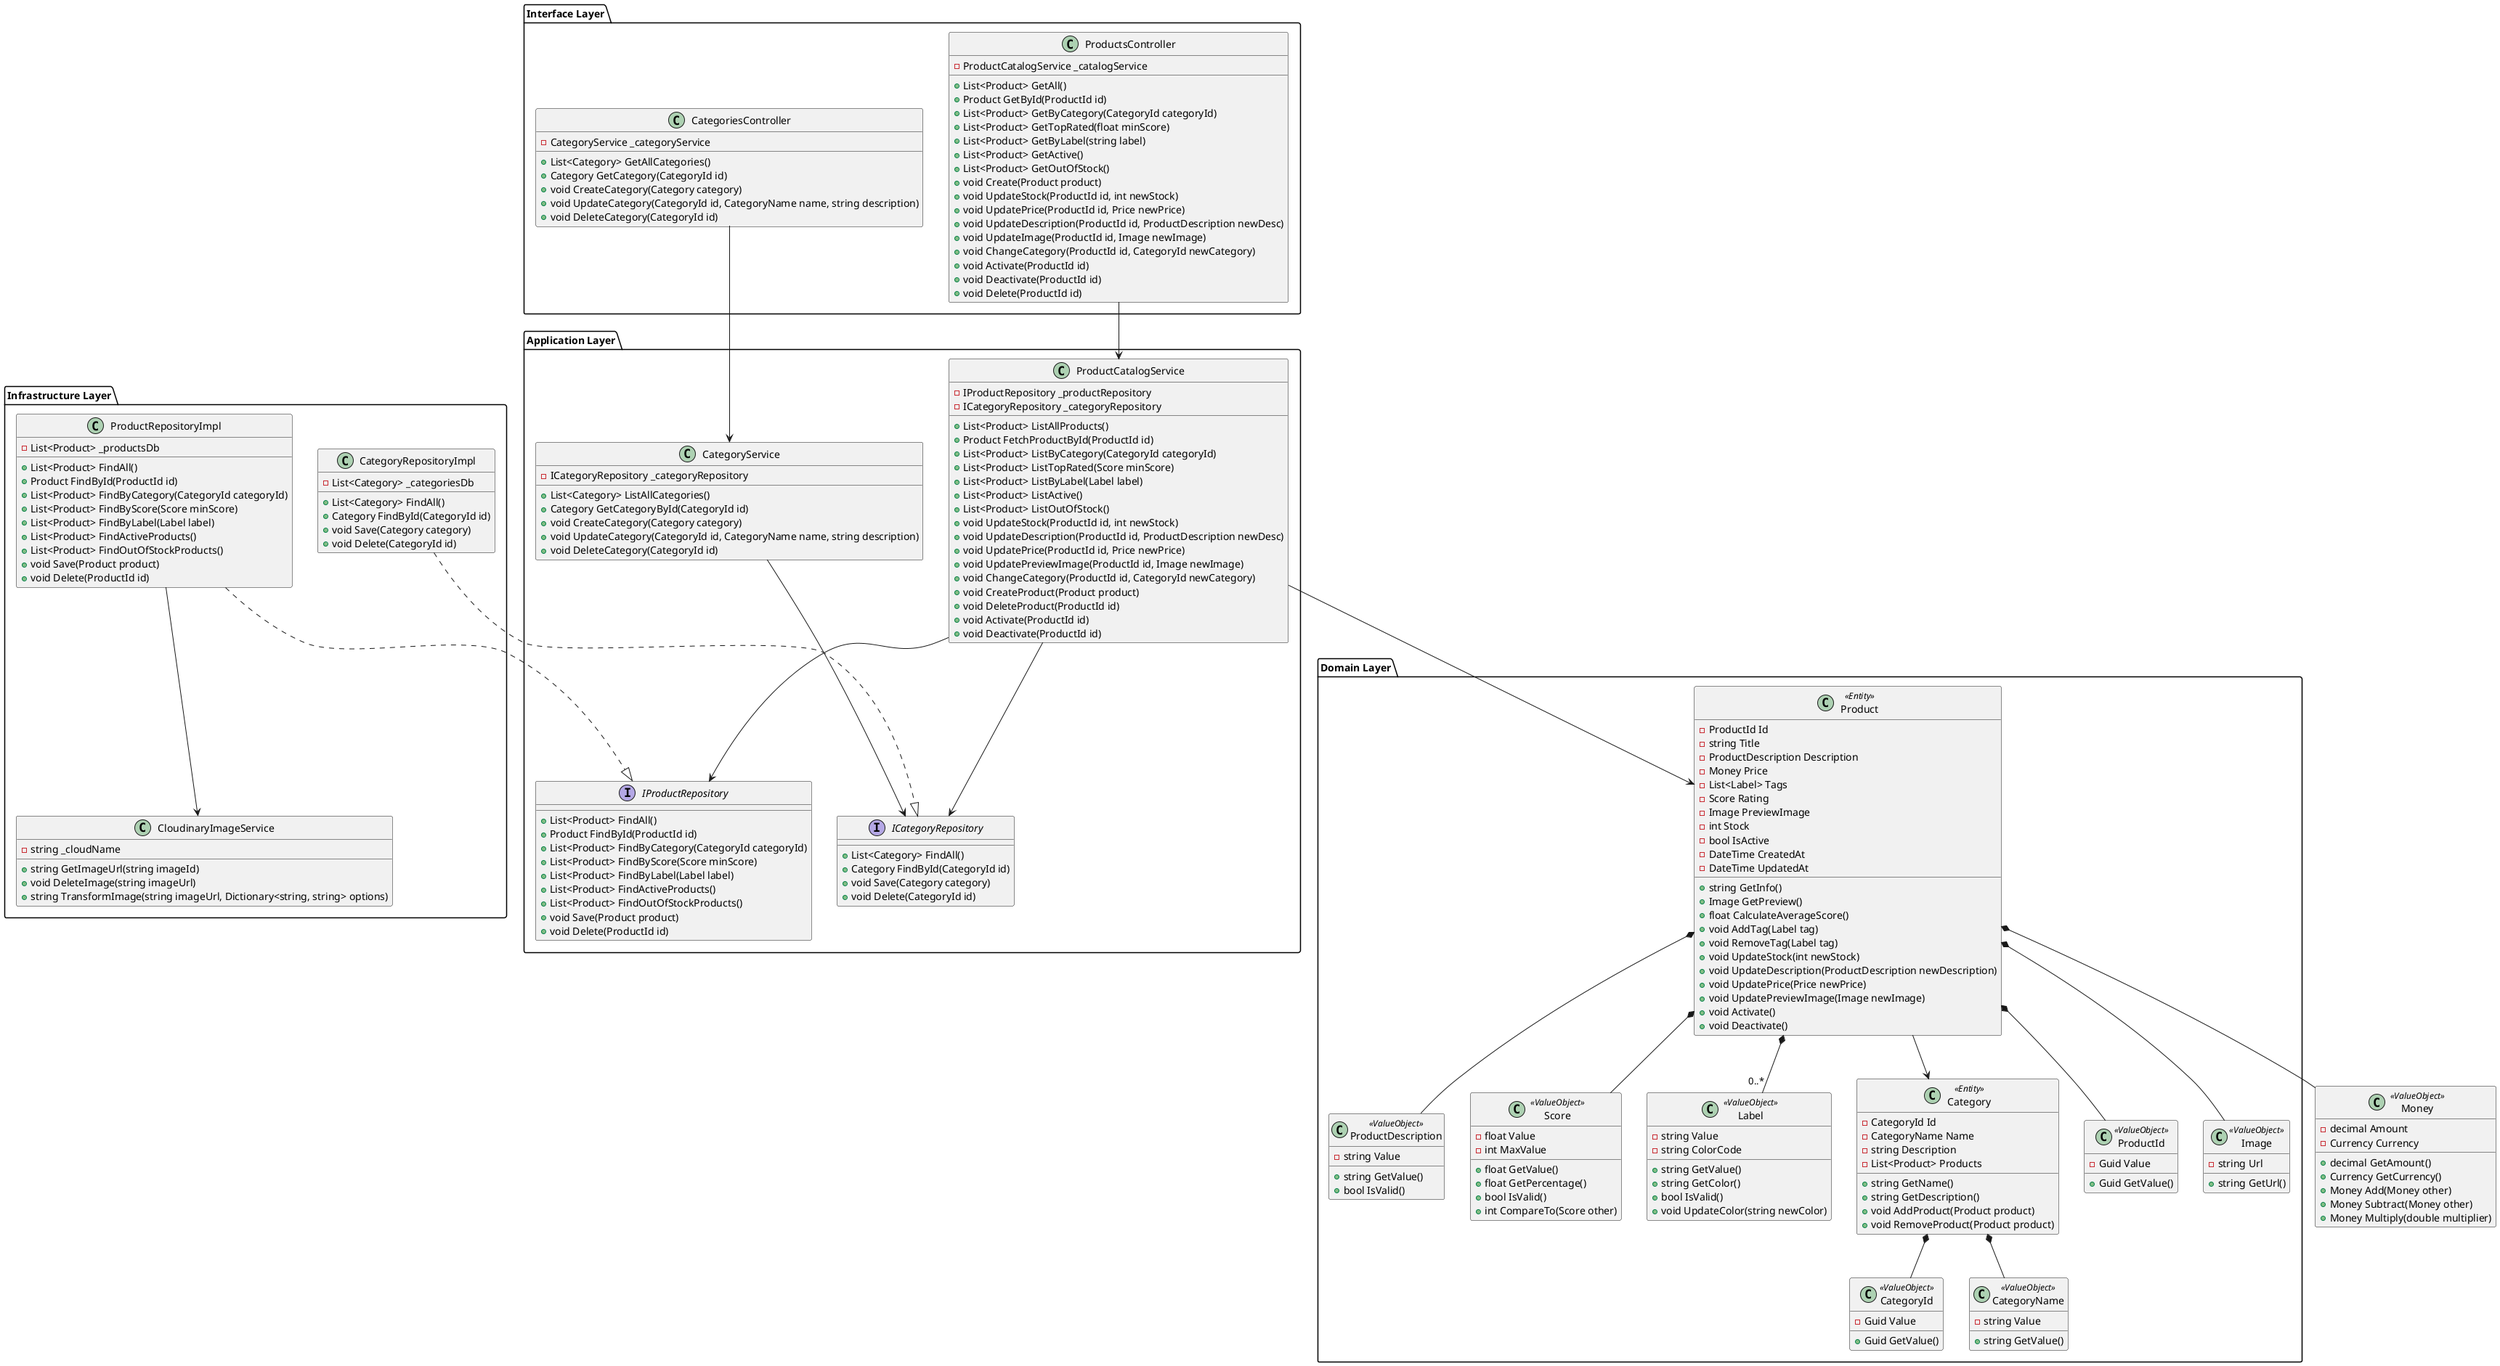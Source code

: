 @startuml
' =============================
' DOMAIN LAYER
' =============================

class Money <<ValueObject>> {
  - decimal Amount
  - Currency Currency
  + decimal GetAmount()
  + Currency GetCurrency()
  + Money Add(Money other)
  + Money Subtract(Money other)
  + Money Multiply(double multiplier)
}


package "Domain Layer" {

  class ProductId <<ValueObject>> {
    - Guid Value
    + Guid GetValue()
  }

  class CategoryId <<ValueObject>> {
    - Guid Value
    + Guid GetValue()
  }

  class CategoryName <<ValueObject>> {
    - string Value
    + string GetValue()
  }

  class Image <<ValueObject>> {
    - string Url
    + string GetUrl()
  }

  class ProductDescription <<ValueObject>> {
    - string Value
    + string GetValue()
    + bool IsValid()
  }

  class Score <<ValueObject>> {
    - float Value
    - int MaxValue
    + float GetValue()
    + float GetPercentage()
    + bool IsValid()
    + int CompareTo(Score other)
  }

  class Label <<ValueObject>> {
    - string Value
    - string ColorCode
    + string GetValue()
    + string GetColor()
    + bool IsValid()
    + void UpdateColor(string newColor)
  }

  class Product <<Entity>> {
    - ProductId Id
    - string Title
    - ProductDescription Description
    - Money Price
    - List<Label> Tags
    - Score Rating
    - Image PreviewImage
    - int Stock
    - bool IsActive
    - DateTime CreatedAt
    - DateTime UpdatedAt
    + string GetInfo()
    + Image GetPreview()
    + float CalculateAverageScore()
    + void AddTag(Label tag)
    + void RemoveTag(Label tag)
    + void UpdateStock(int newStock)
    + void UpdateDescription(ProductDescription newDescription)
    + void UpdatePrice(Price newPrice)
    + void UpdatePreviewImage(Image newImage)
    + void Activate()
    + void Deactivate()
  }

  class Category <<Entity>> {
    - CategoryId Id
    - CategoryName Name
    - string Description
    - List<Product> Products
    + string GetName()
    + string GetDescription()
    + void AddProduct(Product product)
    + void RemoveProduct(Product product)
  }

  Product *-- ProductId
  Product *-- ProductDescription
  Product *-- Money
  Product *-- Score
  Product *-- "0..*" Label
  Product *-- Image
  Product --> Category

  Category *-- CategoryId
  Category *-- CategoryName
}

' =============================
' APPLICATION LAYER
' =============================
package "Application Layer" {

  interface IProductRepository {
    + List<Product> FindAll()
    + Product FindById(ProductId id)
    + List<Product> FindByCategory(CategoryId categoryId)
    + List<Product> FindByScore(Score minScore)
    + List<Product> FindByLabel(Label label)
    + List<Product> FindActiveProducts()
    + List<Product> FindOutOfStockProducts()
    + void Save(Product product)
    + void Delete(ProductId id)
  }

  interface ICategoryRepository {
    + List<Category> FindAll()
    + Category FindById(CategoryId id)
    + void Save(Category category)
    + void Delete(CategoryId id)
  }

  class ProductCatalogService {
    - IProductRepository _productRepository
    - ICategoryRepository _categoryRepository
    + List<Product> ListAllProducts()
    + Product FetchProductById(ProductId id)
    + List<Product> ListByCategory(CategoryId categoryId)
    + List<Product> ListTopRated(Score minScore)
    + List<Product> ListByLabel(Label label)
    + List<Product> ListActive()
    + List<Product> ListOutOfStock()
    + void UpdateStock(ProductId id, int newStock)
    + void UpdateDescription(ProductId id, ProductDescription newDesc)
    + void UpdatePrice(ProductId id, Price newPrice)
    + void UpdatePreviewImage(ProductId id, Image newImage)
    + void ChangeCategory(ProductId id, CategoryId newCategory)
    + void CreateProduct(Product product)
    + void DeleteProduct(ProductId id)
    + void Activate(ProductId id)
    + void Deactivate(ProductId id)
  }

  class CategoryService {
    - ICategoryRepository _categoryRepository
    + List<Category> ListAllCategories()
    + Category GetCategoryById(CategoryId id)
    + void CreateCategory(Category category)
    + void UpdateCategory(CategoryId id, CategoryName name, string description)
    + void DeleteCategory(CategoryId id)
  }

  ProductCatalogService --> Product
  ProductCatalogService --> IProductRepository
  ProductCatalogService --> ICategoryRepository
  CategoryService --> ICategoryRepository
}

' =============================
' INFRASTRUCTURE LAYER
' =============================
package "Infrastructure Layer" {

  class ProductRepositoryImpl {
    - List<Product> _productsDb
    + List<Product> FindAll()
    + Product FindById(ProductId id)
    + List<Product> FindByCategory(CategoryId categoryId)
    + List<Product> FindByScore(Score minScore)
    + List<Product> FindByLabel(Label label)
    + List<Product> FindActiveProducts()
    + List<Product> FindOutOfStockProducts()
    + void Save(Product product)
    + void Delete(ProductId id)
  }

  class CategoryRepositoryImpl {
    - List<Category> _categoriesDb
    + List<Category> FindAll()
    + Category FindById(CategoryId id)
    + void Save(Category category)
    + void Delete(CategoryId id)
  }

  class CloudinaryImageService {
    - string _cloudName
    + string GetImageUrl(string imageId)
    + void DeleteImage(string imageUrl)
    + string TransformImage(string imageUrl, Dictionary<string, string> options)
  }

  ProductRepositoryImpl --> CloudinaryImageService
  ProductRepositoryImpl ..|> IProductRepository
  CategoryRepositoryImpl ..|> ICategoryRepository
}

' =============================
' INTERFACE LAYER
' =============================
package "Interface Layer" {

  class ProductsController {
    - ProductCatalogService _catalogService
    + List<Product> GetAll()
    + Product GetById(ProductId id)
    + List<Product> GetByCategory(CategoryId categoryId)
    + List<Product> GetTopRated(float minScore)
    + List<Product> GetByLabel(string label)
    + List<Product> GetActive()
    + List<Product> GetOutOfStock()
    + void Create(Product product)
    + void UpdateStock(ProductId id, int newStock)
    + void UpdatePrice(ProductId id, Price newPrice)
    + void UpdateDescription(ProductId id, ProductDescription newDesc)
    + void UpdateImage(ProductId id, Image newImage)
    + void ChangeCategory(ProductId id, CategoryId newCategory)
    + void Activate(ProductId id)
    + void Deactivate(ProductId id)
    + void Delete(ProductId id)
  }

  class CategoriesController {
    - CategoryService _categoryService
    + List<Category> GetAllCategories()
    + Category GetCategory(CategoryId id)
    + void CreateCategory(Category category)
    + void UpdateCategory(CategoryId id, CategoryName name, string description)
    + void DeleteCategory(CategoryId id)
  }

  ProductsController --> ProductCatalogService
  CategoriesController --> CategoryService
}

@enduml